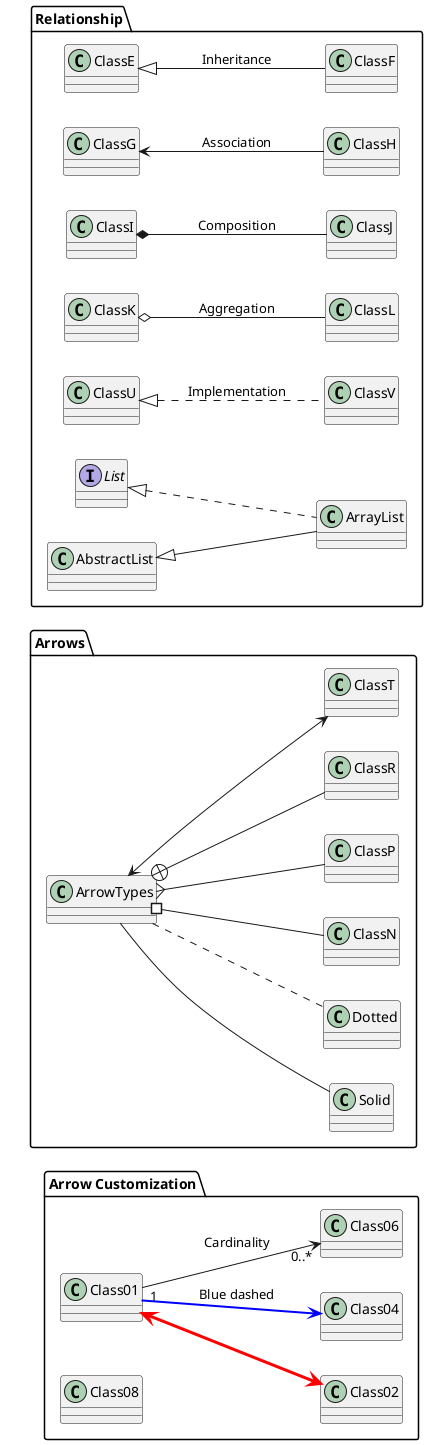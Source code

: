 @startuml class-relationship

package "Arrows" {
    left to right direction
    ArrowTypes -- Solid
    ArrowTypes .. Dotted    
    ArrowTypes #-- ClassN
    ArrowTypes }-- ClassP
    ArrowTypes +-- ClassR
    ArrowTypes <--> ClassT
}

package "Relationship" {
    left to right direction


    ClassE <|-- ClassF: Inheritance
    ClassG <-- ClassH : Association
    ClassI *-- ClassJ : Composition
    ClassK o-- ClassL : Aggregation
    ClassU <|.. ClassV: Implementation

    class ArrayList implements List
    class ArrayList extends AbstractList

}


package "Arrow Customization" {
    left to right direction
    Class01 <-[#red,thickness=3]-> Class02
    Class01 -[#blue,dotted,bold]-> Class04 : Blue dashed
    Class01 "1" --> "0..*" Class06: Cardinality
    Class01 -left[hidden]- Class08: Hidden line for adjustment
       
}
        
    


@endum